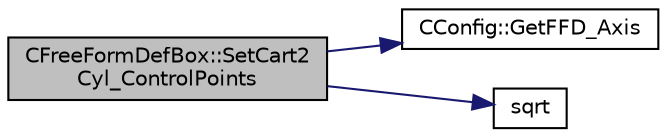 digraph "CFreeFormDefBox::SetCart2Cyl_ControlPoints"
{
 // LATEX_PDF_SIZE
  edge [fontname="Helvetica",fontsize="10",labelfontname="Helvetica",labelfontsize="10"];
  node [fontname="Helvetica",fontsize="10",shape=record];
  rankdir="LR";
  Node1 [label="CFreeFormDefBox::SetCart2\lCyl_ControlPoints",height=0.2,width=0.4,color="black", fillcolor="grey75", style="filled", fontcolor="black",tooltip="Set Cartesians to Cylindrical ControlPoints."];
  Node1 -> Node2 [color="midnightblue",fontsize="10",style="solid",fontname="Helvetica"];
  Node2 [label="CConfig::GetFFD_Axis",height=0.2,width=0.4,color="black", fillcolor="white", style="filled",URL="$classCConfig.html#aee960e865ec9805de750956062329d04",tooltip="Get the value of the vector that connects the cartesian axis with a sherical or cylindrical one."];
  Node1 -> Node3 [color="midnightblue",fontsize="10",style="solid",fontname="Helvetica"];
  Node3 [label="sqrt",height=0.2,width=0.4,color="black", fillcolor="white", style="filled",URL="$group__SIMD.html#ga54a1925ab40fb4249ea255072520de35",tooltip=" "];
}
